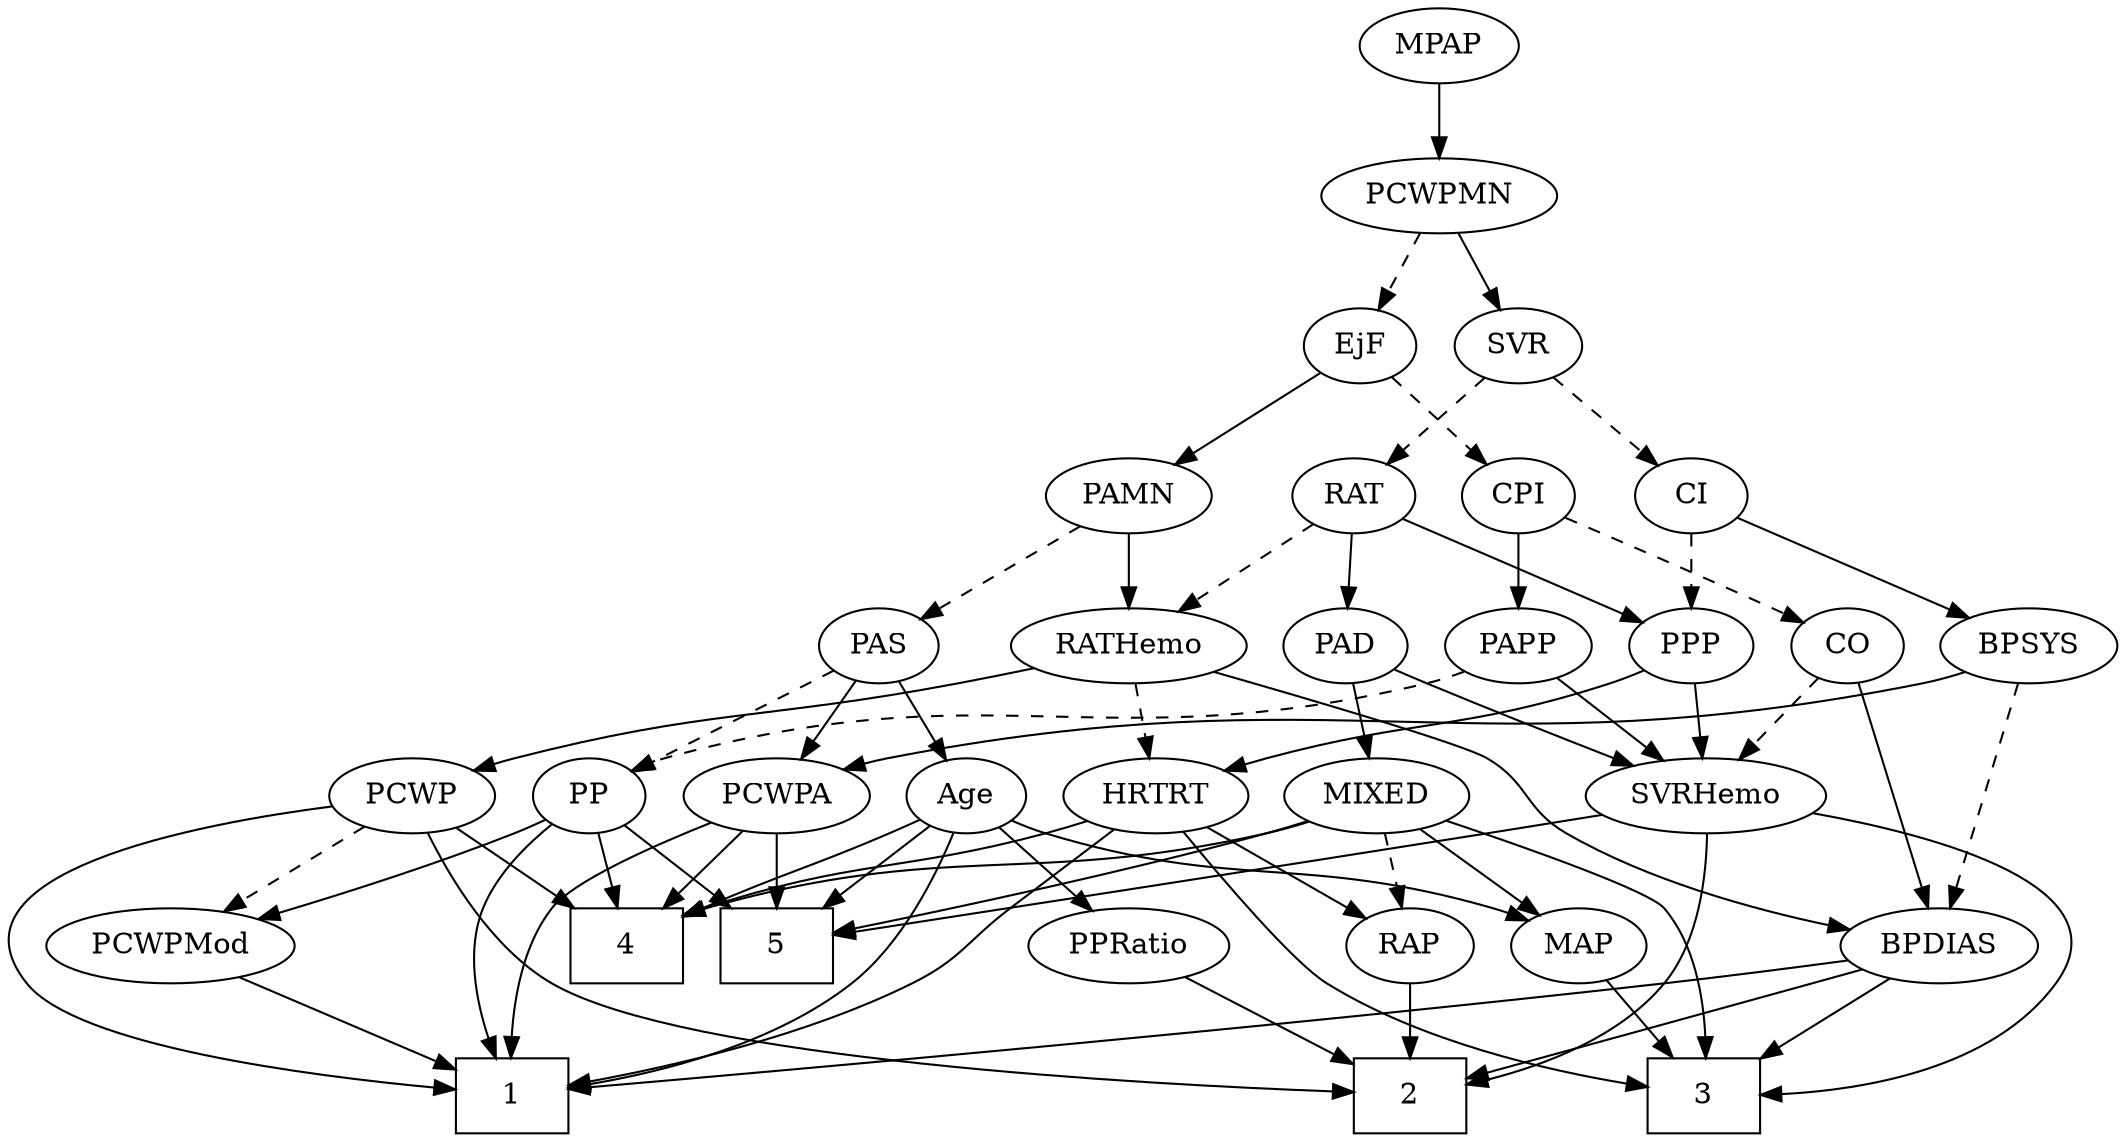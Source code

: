 strict digraph {
	graph [bb="0,0,936.17,540"];
	node [label="\N"];
	1	[height=0.5,
		pos="224.19,18",
		shape=box,
		width=0.75];
	2	[height=0.5,
		pos="676.19,18",
		shape=box,
		width=0.75];
	3	[height=0.5,
		pos="808.19,18",
		shape=box,
		width=0.75];
	4	[height=0.5,
		pos="279.19,90",
		shape=box,
		width=0.75];
	5	[height=0.5,
		pos="351.19,90",
		shape=box,
		width=0.75];
	Age	[height=0.5,
		pos="406.19,162",
		width=0.75];
	Age -> 1	[pos="e,251.41,19.87 407.29,143.67 407.59,123.89 404.96,91.719 387.19,72 355.05,36.334 298.68,24.573 261.39,20.751",
		style=solid];
	Age -> 4	[pos="e,306.31,105.95 386.06,149.91 367.05,139.43 338.09,123.46 315.11,110.8",
		style=solid];
	Age -> 5	[pos="e,364.64,108.13 394.25,145.81 387.44,137.14 378.73,126.05 370.92,116.12",
		style=solid];
	MAP	[height=0.5,
		pos="600.19,90",
		width=0.84854];
	Age -> MAP	[pos="e,576.86,101.7 427.28,150.4 432.12,148.15 437.29,145.89 442.19,144 493.76,124.15 509.33,127.07 561.19,108 563.27,107.23 565.4,106.41 \
567.54,105.56",
		style=solid];
	PPRatio	[height=0.5,
		pos="512.19,90",
		width=1.1013];
	Age -> PPRatio	[pos="e,490.65,105.22 424.65,148.81 440.53,138.32 463.72,123.01 482.25,110.77",
		style=solid];
	EjF	[height=0.5,
		pos="582.19,378",
		width=0.75];
	PAMN	[height=0.5,
		pos="481.19,306",
		width=1.011];
	EjF -> PAMN	[pos="e,501.52,321.09 564.13,364.49 549.15,354.1 527.57,339.15 510.18,327.09",
		style=solid];
	CPI	[height=0.5,
		pos="655.19,306",
		width=0.75];
	EjF -> CPI	[pos="e,640.44,321.14 596.96,362.83 607.35,352.87 621.43,339.37 633.14,328.14",
		style=dashed];
	RAP	[height=0.5,
		pos="676.19,90",
		width=0.77632];
	RAP -> 2	[pos="e,676.19,36.104 676.19,71.697 676.19,63.983 676.19,54.712 676.19,46.112",
		style=solid];
	MIXED	[height=0.5,
		pos="589.19,162",
		width=1.1193];
	MIXED -> 3	[pos="e,808.43,36.269 620.8,150.73 628.12,148.44 635.91,146.07 643.19,144 705.39,126.28 738.15,153.43 784.19,108 800.43,91.973 806.03,\
66.187 807.79,46.487",
		style=solid];
	MIXED -> 4	[pos="e,306.39,104.82 559.38,149.73 553.1,147.62 546.48,145.58 540.19,144 445.04,120.08 413.88,136.8 316.06,107.77",
		style=solid];
	MIXED -> 5	[pos="e,378.26,98.038 558.7,150.1 552.59,148.01 546.2,145.88 540.19,144 487.87,127.61 426.67,110.89 388.41,100.72",
		style=solid];
	MIXED -> RAP	[pos="e,659.41,104.5 608.07,145.81 620.73,135.62 637.55,122.09 651.3,111.02",
		style=dashed];
	MIXED -> MAP	[pos="e,597.5,108.1 591.91,143.7 593.12,135.98 594.58,126.71 595.93,118.11",
		style=solid];
	MPAP	[height=0.5,
		pos="618.19,522",
		width=0.97491];
	PCWPMN	[height=0.5,
		pos="618.19,450",
		width=1.3902];
	MPAP -> PCWPMN	[pos="e,618.19,468.1 618.19,503.7 618.19,495.98 618.19,486.71 618.19,478.11",
		style=solid];
	BPSYS	[height=0.5,
		pos="887.19,234",
		width=1.0471];
	PCWPA	[height=0.5,
		pos="319.19,162",
		width=1.1555];
	BPSYS -> PCWPA	[pos="e,349.6,174.49 859.72,221.66 853.4,219.45 846.64,217.39 840.19,216 635.37,171.97 575.55,221.44 370.19,180 366.59,179.27 362.9,178.37 \
359.22,177.36",
		style=solid];
	BPDIAS	[height=0.5,
		pos="878.19,90",
		width=1.1735];
	BPSYS -> BPDIAS	[pos="e,879.28,108.19 886.1,215.87 884.57,191.67 881.75,147.21 879.92,118.39",
		style=dashed];
	PAD	[height=0.5,
		pos="577.19,234",
		width=0.79437];
	PAD -> MIXED	[pos="e,586.23,180.28 580.09,216.05 581.41,208.35 583.01,199.03 584.5,190.36",
		style=solid];
	SVRHemo	[height=0.5,
		pos="735.19,162",
		width=1.3902];
	PAD -> SVRHemo	[pos="e,704.54,176.25 599.46,222.69 604.31,220.47 609.42,218.14 614.19,216 641.13,203.91 671.58,190.58 695.19,180.3",
		style=solid];
	CO	[height=0.5,
		pos="804.19,234",
		width=0.75];
	CO -> SVRHemo	[pos="e,751.15,179.2 789.89,218.5 780.81,209.28 768.84,197.14 758.41,186.56",
		style=dashed];
	CO -> BPDIAS	[pos="e,869.34,107.98 812.68,216.71 825.36,192.36 849.4,146.24 864.57,117.14",
		style=solid];
	PAS	[height=0.5,
		pos="358.19,234",
		width=0.75];
	PAS -> Age	[pos="e,395.34,178.82 369.08,217.12 375.16,208.26 382.85,197.04 389.65,187.12",
		style=solid];
	PAS -> PCWPA	[pos="e,328.46,179.63 349.14,216.76 344.48,208.4 338.7,198.02 333.45,188.61",
		style=solid];
	PP	[height=0.5,
		pos="232.19,162",
		width=0.75];
	PAS -> PP	[pos="e,252.38,174.22 337.94,221.75 317.19,210.22 284.7,192.18 261.21,179.12",
		style=dashed];
	PAMN -> PAS	[pos="e,377.97,246.26 458.05,291.83 437.84,280.33 408.41,263.58 386.74,251.25",
		style=dashed];
	RATHemo	[height=0.5,
		pos="481.19,234",
		width=1.3721];
	PAMN -> RATHemo	[pos="e,481.19,252.1 481.19,287.7 481.19,279.98 481.19,270.71 481.19,262.11",
		style=solid];
	RATHemo -> BPDIAS	[pos="e,842.34,99.915 517.38,221.69 560.36,208.11 627.59,186.38 638.19,180 658.12,168 655.86,155.31 676.19,144 683.12,140.15 774.96,116.8 \
832.39,102.4",
		style=solid];
	PCWP	[height=0.5,
		pos="152.19,162",
		width=0.97491];
	RATHemo -> PCWP	[pos="e,178.44,174.07 438.73,224.59 424.57,221.81 408.71,218.74 394.19,216 306.29,199.42 282.29,204.23 196.19,180 193.54,179.26 190.84,\
178.42 188.13,177.52",
		style=solid];
	HRTRT	[height=0.5,
		pos="491.19,162",
		width=1.1013];
	RATHemo -> HRTRT	[pos="e,488.74,180.1 483.66,215.7 484.76,207.98 486.09,198.71 487.31,190.11",
		style=dashed];
	CPI -> CO	[pos="e,782.87,245.08 676.86,294.86 699.61,284.2 736.43,266.95 768.19,252 769.97,251.16 771.8,250.3 773.65,249.43",
		style=dashed];
	PAPP	[height=0.5,
		pos="655.19,234",
		width=0.88464];
	CPI -> PAPP	[pos="e,655.19,252.1 655.19,287.7 655.19,279.98 655.19,270.71 655.19,262.11",
		style=solid];
	RAT	[height=0.5,
		pos="580.19,306",
		width=0.75827];
	RAT -> PAD	[pos="e,577.92,252.1 579.45,287.7 579.12,279.98 578.72,270.71 578.35,262.11",
		style=solid];
	RAT -> RATHemo	[pos="e,503.03,250.45 562.03,292.16 547.86,282.14 527.88,268.02 511.33,256.31",
		style=dashed];
	PPP	[height=0.5,
		pos="732.19,234",
		width=0.75];
	RAT -> PPP	[pos="e,710.89,245.11 602.03,295.12 625.38,284.53 663.46,267.2 696.19,252 697.97,251.17 699.81,250.31 701.66,249.45",
		style=solid];
	SVR	[height=0.5,
		pos="655.19,378",
		width=0.77632];
	SVR -> RAT	[pos="e,595.34,321.14 640.01,362.83 629.34,352.87 614.87,339.37 602.83,328.14",
		style=dashed];
	CI	[height=0.5,
		pos="732.19,306",
		width=0.75];
	SVR -> CI	[pos="e,716.89,320.91 670.77,362.83 681.8,352.81 696.78,339.19 709.18,327.92",
		style=dashed];
	PCWPMod	[height=0.5,
		pos="68.188,90",
		width=1.4443];
	PCWPMod -> 1	[pos="e,196.95,31.224 98.637,75.337 124.18,63.877 160.72,47.481 187.8,35.33",
		style=solid];
	PCWPA -> 1	[pos="e,224.2,36.164 291.61,148.4 275.07,139.43 255.02,125.82 243.19,108 231,89.649 226.46,64.89 224.84,46.146",
		style=solid];
	PCWPA -> 4	[pos="e,289.16,108.45 309.71,144.41 305.06,136.28 299.36,126.31 294.15,117.18",
		style=solid];
	PCWPA -> 5	[pos="e,343.29,108.28 326.93,144.05 330.57,136.09 335,126.41 339.07,117.51",
		style=solid];
	PCWPMN -> EjF	[pos="e,590.57,395.31 609.47,432.05 605.21,423.77 599.99,413.62 595.26,404.42",
		style=dashed];
	PCWPMN -> SVR	[pos="e,646.57,395.31 627.14,432.05 631.53,423.77 636.89,413.62 641.75,404.42",
		style=solid];
	SVRHemo -> 2	[pos="e,690.6,36.16 732.88,143.99 729.97,125.61 723.97,95.771 713.19,72 708.85,62.443 702.75,52.796 696.74,44.4",
		style=solid];
	SVRHemo -> 3	[pos="e,835.34,22.323 781.43,154.85 832.94,146.94 911.34,131.38 929.19,108 938.9,95.283 937.94,85.392 929.19,72 910.75,43.791 873.61,30.503 \
845.31,24.302",
		style=solid];
	SVRHemo -> 5	[pos="e,378.65,96.005 691.51,153.04 615.44,139.17 459.96,110.83 388.55,97.811",
		style=solid];
	BPDIAS -> 1	[pos="e,251.29,21.901 837.77,84.674 719.49,72.013 375.19,35.163 261.27,22.969",
		style=solid];
	BPDIAS -> 2	[pos="e,703.2,28.36 846.18,77.908 809.93,65.345 750.96,44.91 712.88,31.713",
		style=solid];
	BPDIAS -> 3	[pos="e,825.48,36.292 862.3,73.116 853.56,64.373 842.52,53.334 832.7,43.51",
		style=solid];
	MAP -> 3	[pos="e,780.96,26.564 623.53,78.34 628.65,76.14 634.07,73.913 639.19,72 684.02,55.254 736.8,39.28 771.3,29.329",
		style=solid];
	PP -> 1	[pos="e,217.91,36.135 223.51,144.82 218.53,134.59 212.76,120.9 210.19,108 206.05,87.227 210.21,63.526 215.04,45.808",
		style=solid];
	PP -> 4	[pos="e,267.58,108.29 242.85,145.12 248.49,136.72 255.56,126.2 261.95,116.67",
		style=solid];
	PP -> 5	[pos="e,323.94,107.03 251.84,149.44 268.97,139.36 294.27,124.48 315.05,112.26",
		style=solid];
	PP -> PCWPMod	[pos="e,100.99,104.07 210.95,150.76 206.12,148.49 200.99,146.13 196.19,144 167.84,131.45 135.59,118.1 110.56,107.94",
		style=solid];
	PPP -> SVRHemo	[pos="e,734.45,180.1 732.93,215.7 733.26,207.98 733.66,198.71 734.03,190.11",
		style=solid];
	PPP -> HRTRT	[pos="e,521.08,173.94 711.56,222.34 706.61,220.04 701.28,217.77 696.19,216 628.96,192.67 608.57,199.69 540.19,180 537.07,179.1 533.87,\
178.12 530.65,177.1",
		style=solid];
	PPRatio -> 2	[pos="e,649.05,30.583 540.01,77.125 567.47,65.405 609.6,47.422 639.73,34.563",
		style=solid];
	PCWP -> 1	[pos="e,197.07,21.528 117.32,159.13 82.891,155.21 31.915,143.37 7.1879,108 -1.9803,94.887 -2.6929,84.585 7.1879,72 29.125,44.061 130.79,\
28.968 186.84,22.643",
		style=solid];
	PCWP -> 2	[pos="e,648.92,20.064 163.55,144.58 178.95,123.79 208.53,88.657 243.19,72 312.87,38.508 546.81,24.727 638.69,20.519",
		style=solid];
	PCWP -> 4	[pos="e,251.95,106.01 175.19,148.32 194.08,137.91 221.17,122.98 242.97,110.96",
		style=solid];
	PCWP -> PCWPMod	[pos="e,87.144,106.8 134.37,146.15 122.89,136.58 107.74,123.96 94.836,113.21",
		style=dashed];
	CI -> BPSYS	[pos="e,860.75,246.94 754.07,295.12 779.37,283.69 821.38,264.72 851.45,251.14",
		style=solid];
	CI -> PPP	[pos="e,732.19,252.1 732.19,287.7 732.19,279.98 732.19,270.71 732.19,262.11",
		style=dashed];
	PAPP -> SVRHemo	[pos="e,716.96,178.95 671.76,218.5 682.58,209.04 696.91,196.49 709.22,185.72",
		style=solid];
	PAPP -> PP	[pos="e,252.67,174.12 631.48,221.56 626.22,219.4 620.59,217.4 615.19,216 465.06,177.25 417.53,221.7 268.19,180 266.24,179.46 264.27,178.81 \
262.3,178.11",
		style=dashed];
	HRTRT -> 1	[pos="e,251.32,21.991 480.37,144.31 466.49,124.21 440.55,90.826 410.19,72 363.56,43.089 300.68,29.493 261.29,23.439",
		style=solid];
	HRTRT -> 3	[pos="e,795.07,36.029 521.06,149.95 527.33,147.83 533.94,145.73 540.19,144 615.89,123.09 643.49,144.2 713.19,108 743.47,92.276 771.07,\
64.148 788.62,43.713",
		style=solid];
	HRTRT -> 4	[pos="e,306.5,104.47 460.96,150.21 454.77,148.08 448.29,145.92 442.19,144 389.18,127.31 371.93,128.42 316.19,108.07",
		style=solid];
	HRTRT -> RAP	[pos="e,654.64,101.6 521.79,150.3 562.03,136.2 628.96,112.64 640.19,108 641.81,107.33 643.47,106.62 645.14,105.9",
		style=solid];
}
